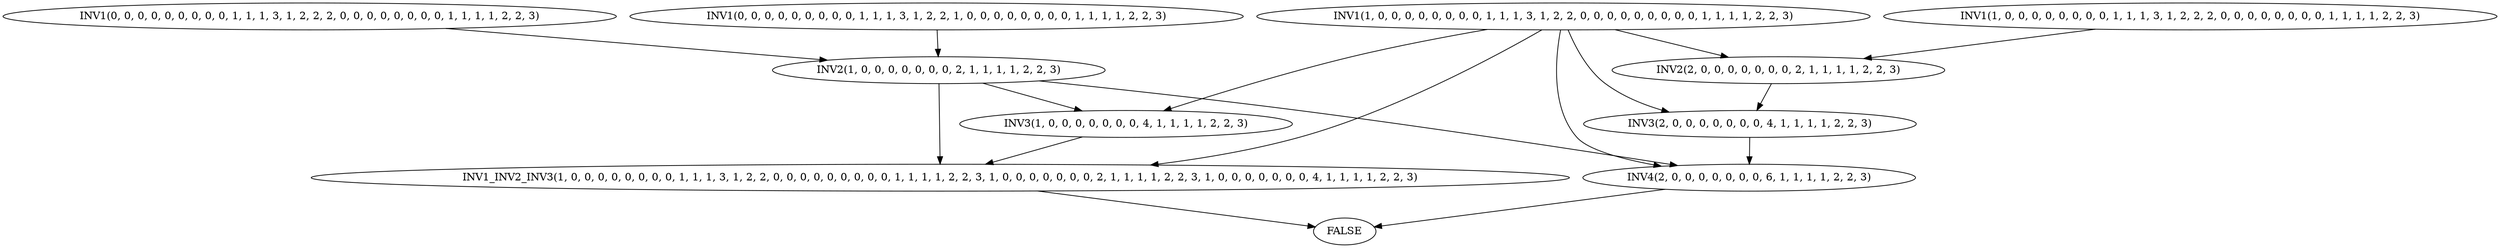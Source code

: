 digraph dag {
0[label="FALSE"];
2->0;
1->0;
1[label="INV1_INV2_INV3(1, 0, 0, 0, 0, 0, 0, 0, 0, 1, 1, 1, 3, 1, 2, 2, 0, 0, 0, 0, 0, 0, 0, 0, 0, 1, 1, 1, 1, 2, 2, 3, 1, 0, 0, 0, 0, 0, 0, 0, 2, 1, 1, 1, 1, 2, 2, 3, 1, 0, 0, 0, 0, 0, 0, 0, 4, 1, 1, 1, 1, 2, 2, 3)"];
10->1;
6->1;
4->1;
2[label="INV4(2, 0, 0, 0, 0, 0, 0, 0, 6, 1, 1, 1, 1, 2, 2, 3)"];
3->2;
6->2;
10->2;
3[label="INV3(2, 0, 0, 0, 0, 0, 0, 0, 4, 1, 1, 1, 1, 2, 2, 3)"];
5->3;
10->3;
4[label="INV3(1, 0, 0, 0, 0, 0, 0, 0, 4, 1, 1, 1, 1, 2, 2, 3)"];
6->4;
10->4;
5[label="INV2(2, 0, 0, 0, 0, 0, 0, 0, 2, 1, 1, 1, 1, 2, 2, 3)"];
10->5;
7->5;
6[label="INV2(1, 0, 0, 0, 0, 0, 0, 0, 2, 1, 1, 1, 1, 2, 2, 3)"];
8->6;
9->6;
7[label="INV1(1, 0, 0, 0, 0, 0, 0, 0, 0, 1, 1, 1, 3, 1, 2, 2, 2, 0, 0, 0, 0, 0, 0, 0, 0, 1, 1, 1, 1, 2, 2, 3)"];
8[label="INV1(0, 0, 0, 0, 0, 0, 0, 0, 0, 1, 1, 1, 3, 1, 2, 2, 2, 0, 0, 0, 0, 0, 0, 0, 0, 1, 1, 1, 1, 2, 2, 3)"];
9[label="INV1(0, 0, 0, 0, 0, 0, 0, 0, 0, 1, 1, 1, 3, 1, 2, 2, 1, 0, 0, 0, 0, 0, 0, 0, 0, 1, 1, 1, 1, 2, 2, 3)"];
10[label="INV1(1, 0, 0, 0, 0, 0, 0, 0, 0, 1, 1, 1, 3, 1, 2, 2, 0, 0, 0, 0, 0, 0, 0, 0, 0, 1, 1, 1, 1, 2, 2, 3)"];
}
